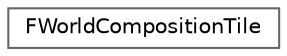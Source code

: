 digraph "Graphical Class Hierarchy"
{
 // INTERACTIVE_SVG=YES
 // LATEX_PDF_SIZE
  bgcolor="transparent";
  edge [fontname=Helvetica,fontsize=10,labelfontname=Helvetica,labelfontsize=10];
  node [fontname=Helvetica,fontsize=10,shape=box,height=0.2,width=0.4];
  rankdir="LR";
  Node0 [id="Node000000",label="FWorldCompositionTile",height=0.2,width=0.4,color="grey40", fillcolor="white", style="filled",URL="$d3/d16/structFWorldCompositionTile.html",tooltip="Helper structure which holds information about level package which participates in world composition."];
}

